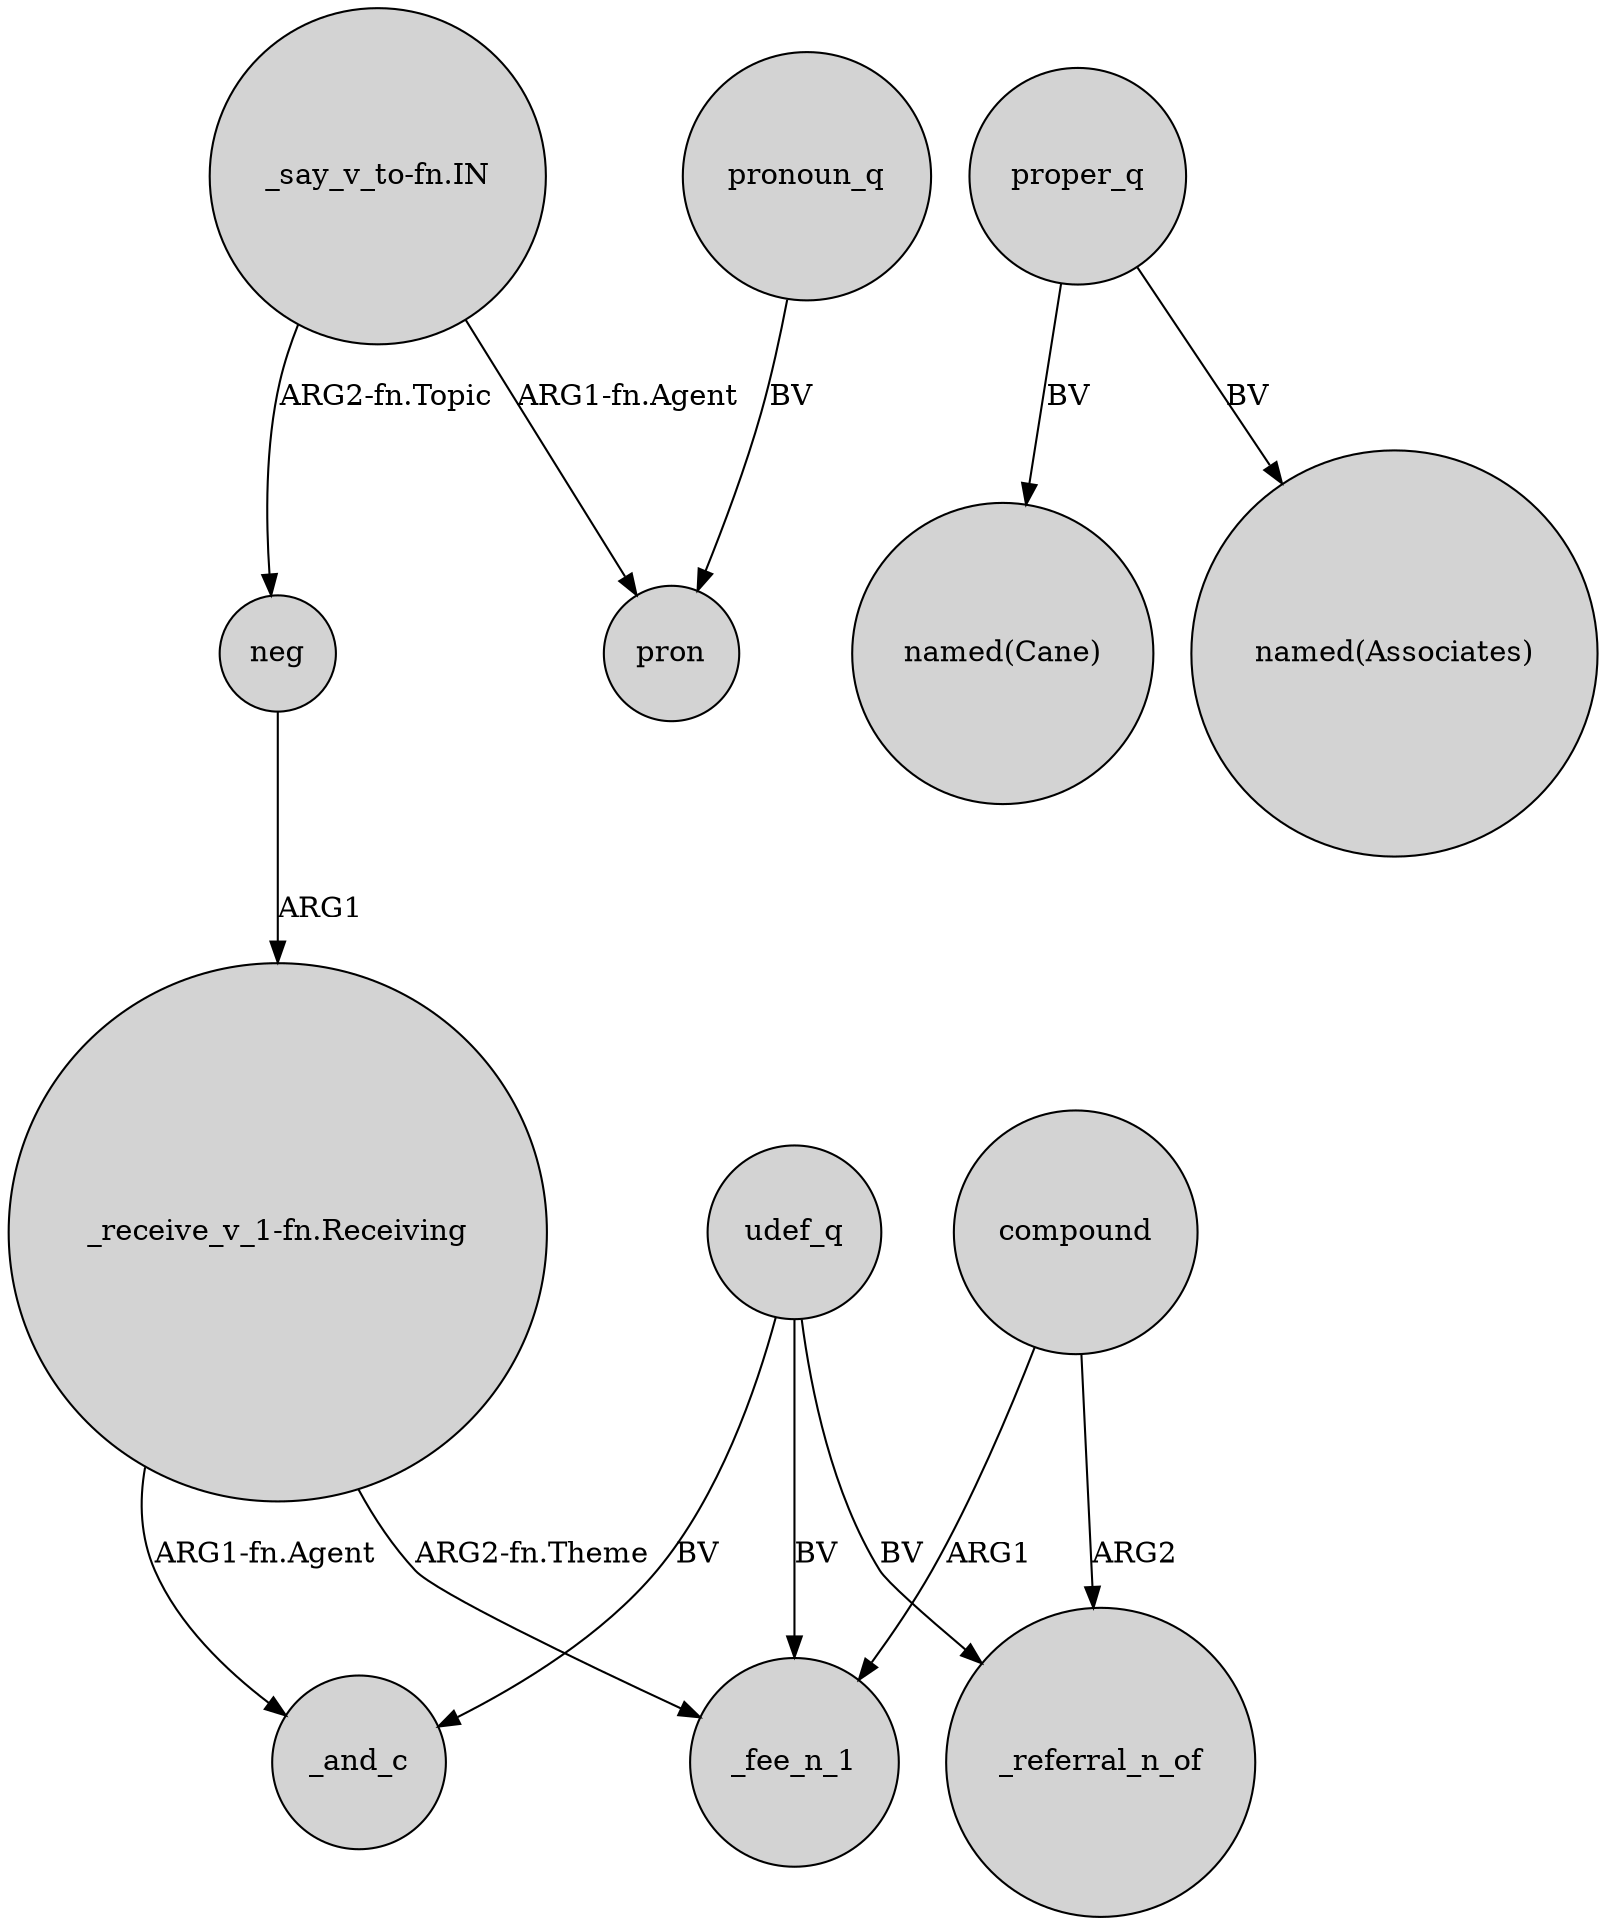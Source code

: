 digraph {
	node [shape=circle style=filled]
	neg -> "_receive_v_1-fn.Receiving" [label=ARG1]
	"_say_v_to-fn.IN" -> neg [label="ARG2-fn.Topic"]
	compound -> _referral_n_of [label=ARG2]
	"_receive_v_1-fn.Receiving" -> _and_c [label="ARG1-fn.Agent"]
	proper_q -> "named(Cane)" [label=BV]
	udef_q -> _fee_n_1 [label=BV]
	proper_q -> "named(Associates)" [label=BV]
	udef_q -> _and_c [label=BV]
	udef_q -> _referral_n_of [label=BV]
	compound -> _fee_n_1 [label=ARG1]
	"_receive_v_1-fn.Receiving" -> _fee_n_1 [label="ARG2-fn.Theme"]
	"_say_v_to-fn.IN" -> pron [label="ARG1-fn.Agent"]
	pronoun_q -> pron [label=BV]
}
